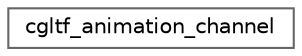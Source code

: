 digraph "Graphical Class Hierarchy"
{
 // LATEX_PDF_SIZE
  bgcolor="transparent";
  edge [fontname=Helvetica,fontsize=10,labelfontname=Helvetica,labelfontsize=10];
  node [fontname=Helvetica,fontsize=10,shape=box,height=0.2,width=0.4];
  rankdir="LR";
  Node0 [id="Node000000",label="cgltf_animation_channel",height=0.2,width=0.4,color="grey40", fillcolor="white", style="filled",URL="$structcgltf__animation__channel.html",tooltip=" "];
}
